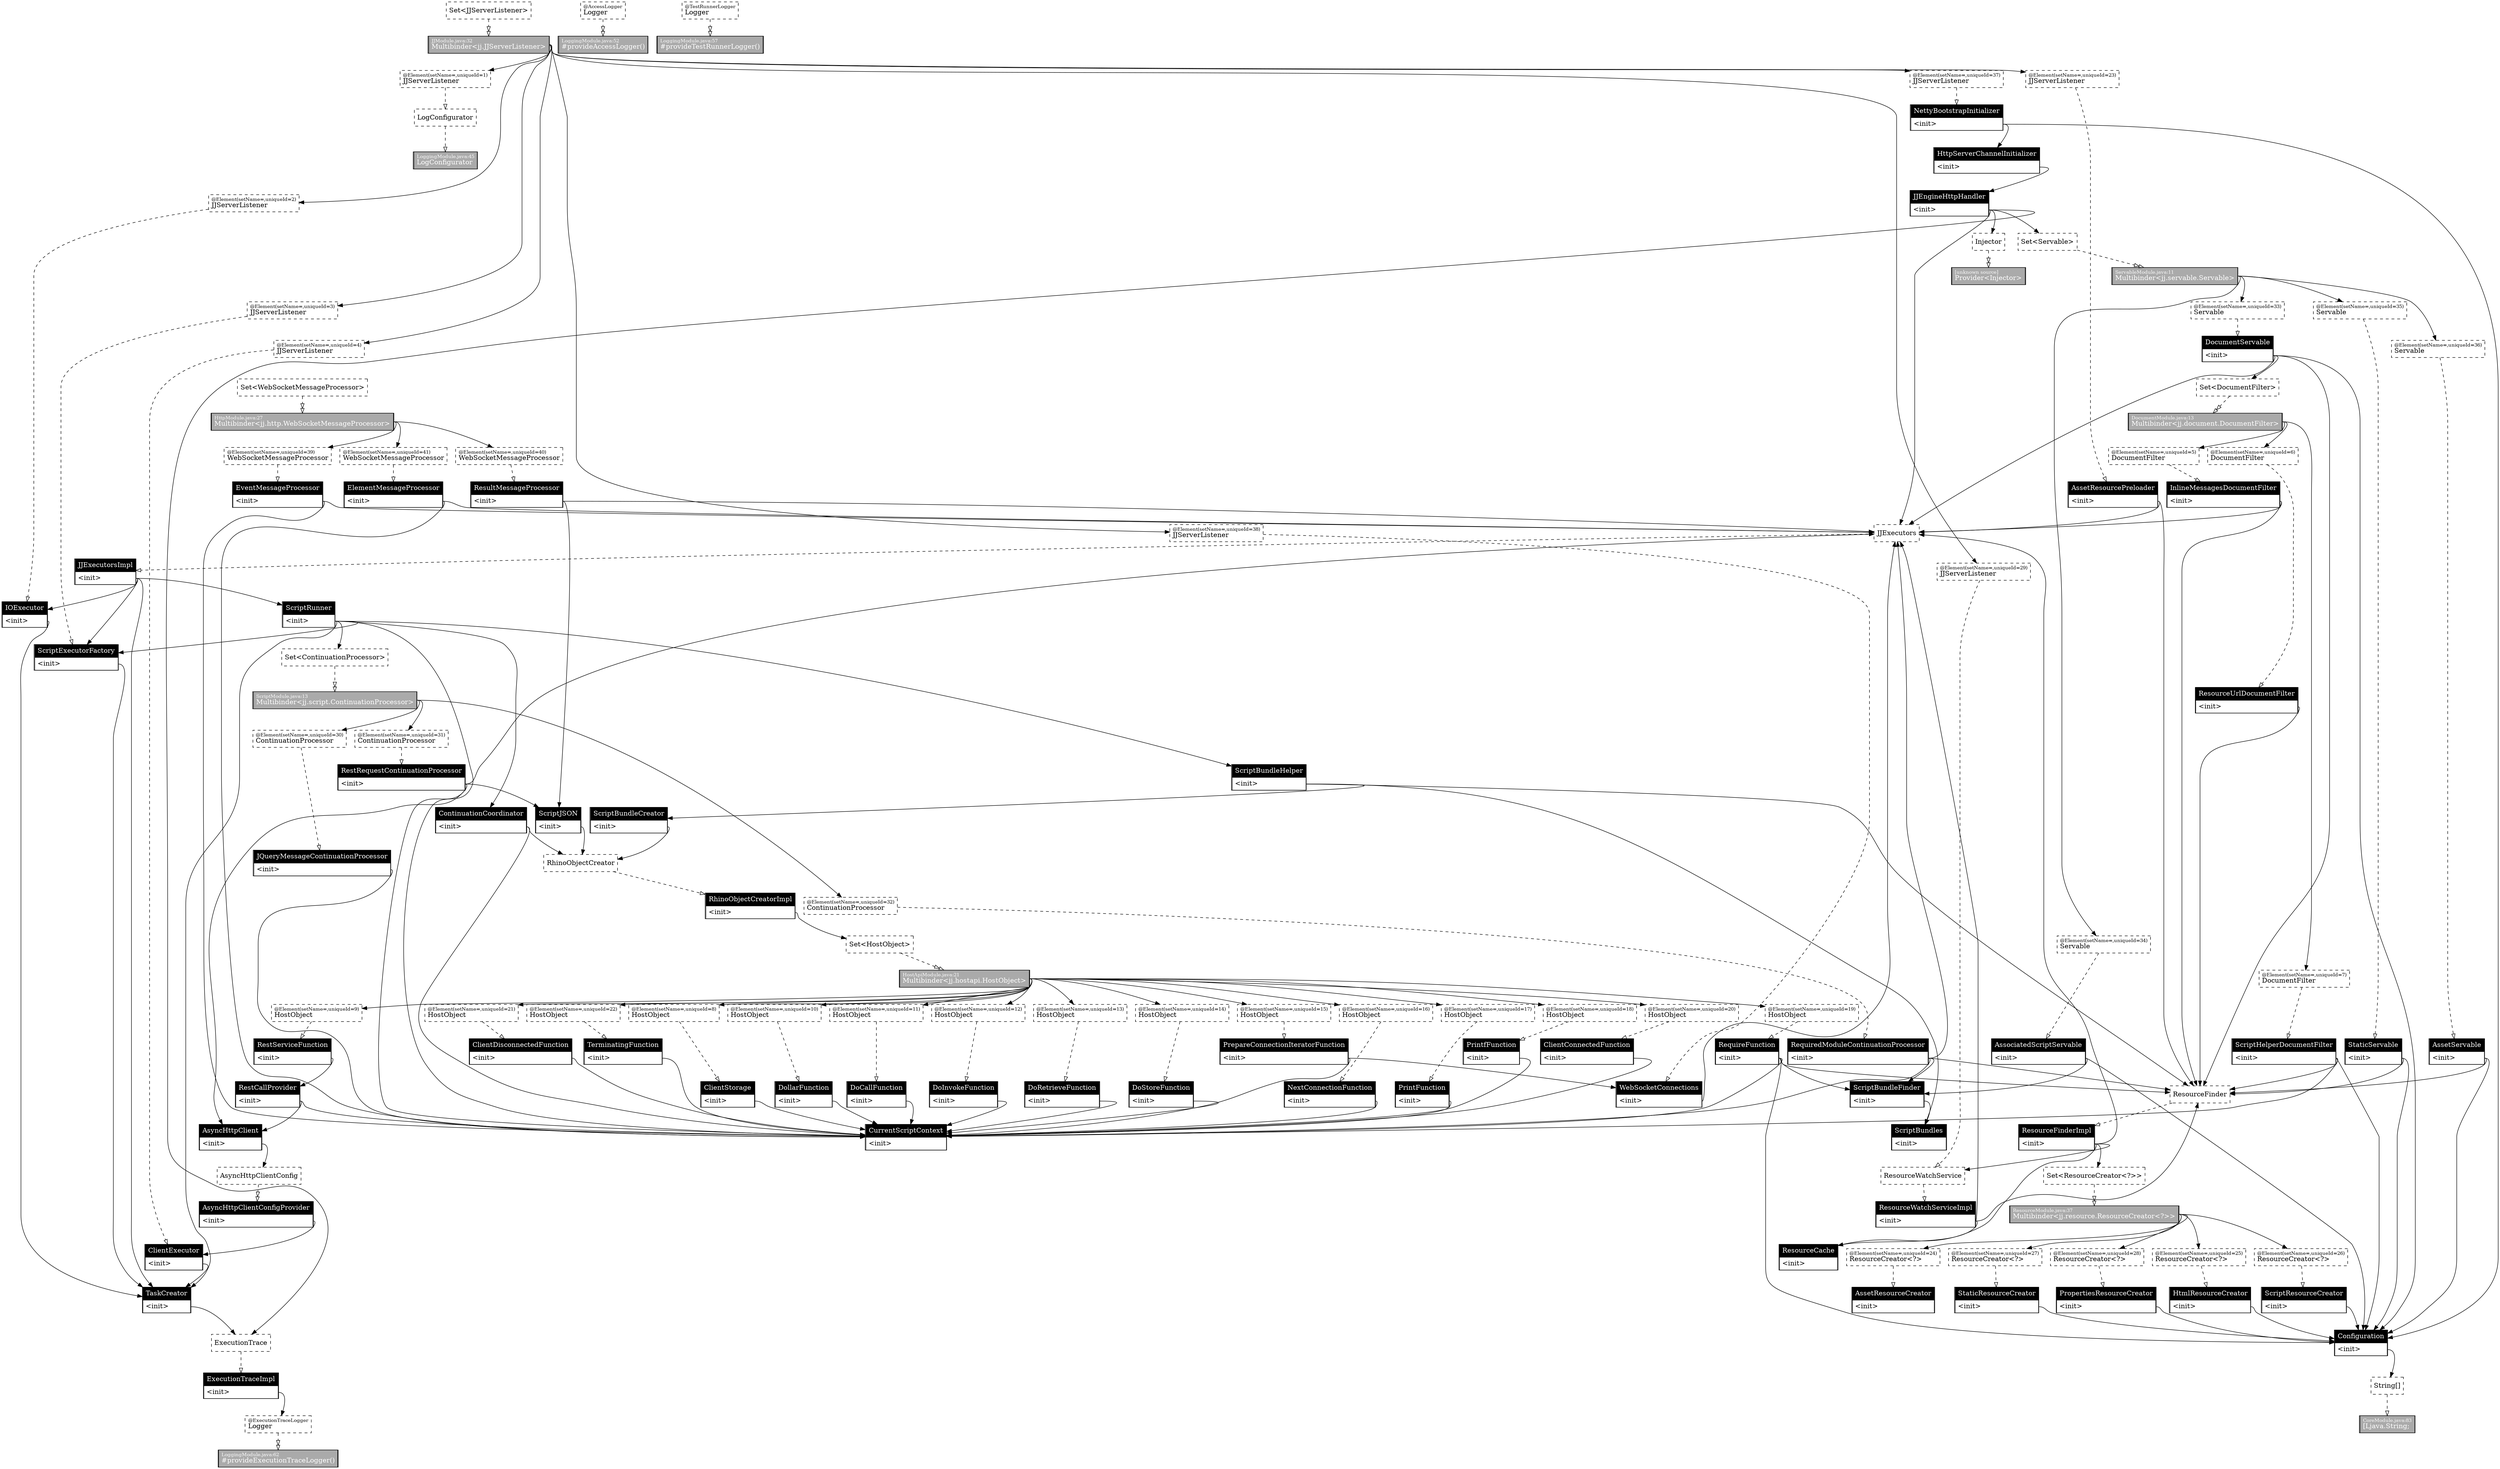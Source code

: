 digraph injector {
graph [rankdir=TB];
k_a93a0390 [style=dashed, margin="0.02,0", label=<<table cellspacing="0" cellpadding="5" cellborder="0" border="0"><tr><td align="left" port="header" bgcolor="#ffffff"><font color="#000000">LogConfigurator<br align="left"/></font></td></tr></table>>, shape=box]
i_a93a0390 [style=solid, margin="0.02,0", label=<<table cellspacing="0" cellpadding="5" cellborder="1" border="0"><tr><td align="left" port="header" bgcolor="#aaaaaa"><font color="#ffffff" point-size="10">LoggingModule.java:45<br align="left"/></font><font color="#ffffff">LogConfigurator<br align="left"/></font></td></tr></table>>, shape=box]
k_564d214e [style=dashed, margin="0.02,0", label=<<table cellspacing="0" cellpadding="5" cellborder="0" border="0"><tr><td align="left" port="header" bgcolor="#ffffff"><font color="#000000">Set&lt;JJServerListener&gt;<br align="left"/></font></td></tr></table>>, shape=box]
i_564d214e [style=solid, margin="0.02,0", label=<<table cellspacing="0" cellpadding="5" cellborder="1" border="0"><tr><td align="left" port="header" bgcolor="#aaaaaa"><font color="#ffffff" point-size="10">JJModule.java:32<br align="left"/></font><font color="#ffffff">Multibinder&lt;jj.JJServerListener&gt;<br align="left"/></font></td></tr></table>>, shape=box]
k_130bedd8 [style=dashed, margin="0.02,0", label=<<table cellspacing="0" cellpadding="5" cellborder="0" border="0"><tr><td align="left" port="header" bgcolor="#ffffff"><font color="#000000" point-size="10">@Element(setName=,uniqueId=1)<br align="left"/></font><font color="#000000">JJServerListener<br align="left"/></font></td></tr></table>>, shape=box]
k_f2434a1 [style=dashed, margin="0.02,0", label=<<table cellspacing="0" cellpadding="5" cellborder="0" border="0"><tr><td align="left" port="header" bgcolor="#ffffff"><font color="#000000" point-size="10">@AccessLogger<br align="left"/></font><font color="#000000">Logger<br align="left"/></font></td></tr></table>>, shape=box]
i_f2434a1 [style=solid, margin="0.02,0", label=<<table cellspacing="0" cellpadding="5" cellborder="1" border="0"><tr><td align="left" port="header" bgcolor="#aaaaaa"><font color="#ffffff" point-size="10">LoggingModule.java:52<br align="left"/></font><font color="#ffffff">#provideAccessLogger()<br align="left"/></font></td></tr></table>>, shape=box]
k_1f76592d [style=dashed, margin="0.02,0", label=<<table cellspacing="0" cellpadding="5" cellborder="0" border="0"><tr><td align="left" port="header" bgcolor="#ffffff"><font color="#000000" point-size="10">@TestRunnerLogger<br align="left"/></font><font color="#000000">Logger<br align="left"/></font></td></tr></table>>, shape=box]
i_1f76592d [style=solid, margin="0.02,0", label=<<table cellspacing="0" cellpadding="5" cellborder="1" border="0"><tr><td align="left" port="header" bgcolor="#aaaaaa"><font color="#ffffff" point-size="10">LoggingModule.java:57<br align="left"/></font><font color="#ffffff">#provideTestRunnerLogger()<br align="left"/></font></td></tr></table>>, shape=box]
k_a654573 [style=dashed, margin="0.02,0", label=<<table cellspacing="0" cellpadding="5" cellborder="0" border="0"><tr><td align="left" port="header" bgcolor="#ffffff"><font color="#000000" point-size="10">@ExecutionTraceLogger<br align="left"/></font><font color="#000000">Logger<br align="left"/></font></td></tr></table>>, shape=box]
i_a654573 [style=solid, margin="0.02,0", label=<<table cellspacing="0" cellpadding="5" cellborder="1" border="0"><tr><td align="left" port="header" bgcolor="#aaaaaa"><font color="#ffffff" point-size="10">LoggingModule.java:62<br align="left"/></font><font color="#ffffff">#provideExecutionTraceLogger()<br align="left"/></font></td></tr></table>>, shape=box]
k_130bee57 [style=dashed, margin="0.02,0", label=<<table cellspacing="0" cellpadding="5" cellborder="0" border="0"><tr><td align="left" port="header" bgcolor="#ffffff"><font color="#000000" point-size="10">@Element(setName=,uniqueId=2)<br align="left"/></font><font color="#000000">JJServerListener<br align="left"/></font></td></tr></table>>, shape=box]
k_130beed6 [style=dashed, margin="0.02,0", label=<<table cellspacing="0" cellpadding="5" cellborder="0" border="0"><tr><td align="left" port="header" bgcolor="#ffffff"><font color="#000000" point-size="10">@Element(setName=,uniqueId=3)<br align="left"/></font><font color="#000000">JJServerListener<br align="left"/></font></td></tr></table>>, shape=box]
k_130beb5d [style=dashed, margin="0.02,0", label=<<table cellspacing="0" cellpadding="5" cellborder="0" border="0"><tr><td align="left" port="header" bgcolor="#ffffff"><font color="#000000" point-size="10">@Element(setName=,uniqueId=4)<br align="left"/></font><font color="#000000">JJServerListener<br align="left"/></font></td></tr></table>>, shape=box]
k_a07e2d5e [style=dashed, margin="0.02,0", label=<<table cellspacing="0" cellpadding="5" cellborder="0" border="0"><tr><td align="left" port="header" bgcolor="#ffffff"><font color="#000000">String[]<br align="left"/></font></td></tr></table>>, shape=box]
i_a07e2d5e [style=solid, margin="0.02,0", label=<<table cellspacing="0" cellpadding="5" cellborder="1" border="0"><tr><td align="left" port="header" bgcolor="#aaaaaa"><font color="#ffffff" point-size="10">CoreModule.java:83<br align="left"/></font><font color="#ffffff">[Ljava.String;<br align="left"/></font></td></tr></table>>, shape=box]
k_a79a496a [style=dashed, margin="0.02,0", label=<<table cellspacing="0" cellpadding="5" cellborder="0" border="0"><tr><td align="left" port="header" bgcolor="#ffffff"><font color="#000000">ExecutionTrace<br align="left"/></font></td></tr></table>>, shape=box]
k_8c0e84a8 [style=dashed, margin="0.02,0", label=<<table cellspacing="0" cellpadding="5" cellborder="0" border="0"><tr><td align="left" port="header" bgcolor="#ffffff"><font color="#000000">JJExecutors<br align="left"/></font></td></tr></table>>, shape=box]
k_7cfbafed [style=dashed, margin="0.02,0", label=<<table cellspacing="0" cellpadding="5" cellborder="0" border="0"><tr><td align="left" port="header" bgcolor="#ffffff"><font color="#000000">AsyncHttpClientConfig<br align="left"/></font></td></tr></table>>, shape=box]
k_961f7ae0 [style=solid, margin="0.02,0", label=<<table cellspacing="0" cellpadding="5" cellborder="1" border="0"><tr><td align="left" port="header" bgcolor="#000000"><font color="#ffffff">AsyncHttpClient<br align="left"/></font></td></tr><tr><td align="left" port="m_925d2285">&lt;init&gt;</td></tr></table>>, shape=box]
k_bbc8afb [style=dashed, margin="0.02,0", label=<<table cellspacing="0" cellpadding="5" cellborder="0" border="0"><tr><td align="left" port="header" bgcolor="#ffffff"><font color="#000000">Set&lt;DocumentFilter&gt;<br align="left"/></font></td></tr></table>>, shape=box]
i_bbc8afb [style=solid, margin="0.02,0", label=<<table cellspacing="0" cellpadding="5" cellborder="1" border="0"><tr><td align="left" port="header" bgcolor="#aaaaaa"><font color="#ffffff" point-size="10">DocumentModule.java:13<br align="left"/></font><font color="#ffffff">Multibinder&lt;jj.document.DocumentFilter&gt;<br align="left"/></font></td></tr></table>>, shape=box]
k_48cf9491 [style=dashed, margin="0.02,0", label=<<table cellspacing="0" cellpadding="5" cellborder="0" border="0"><tr><td align="left" port="header" bgcolor="#ffffff"><font color="#000000" point-size="10">@Element(setName=,uniqueId=5)<br align="left"/></font><font color="#000000">DocumentFilter<br align="left"/></font></td></tr></table>>, shape=box]
k_48cf9510 [style=dashed, margin="0.02,0", label=<<table cellspacing="0" cellpadding="5" cellborder="0" border="0"><tr><td align="left" port="header" bgcolor="#ffffff"><font color="#000000" point-size="10">@Element(setName=,uniqueId=6)<br align="left"/></font><font color="#000000">DocumentFilter<br align="left"/></font></td></tr></table>>, shape=box]
k_48cf958f [style=dashed, margin="0.02,0", label=<<table cellspacing="0" cellpadding="5" cellborder="0" border="0"><tr><td align="left" port="header" bgcolor="#ffffff"><font color="#000000" point-size="10">@Element(setName=,uniqueId=7)<br align="left"/></font><font color="#000000">DocumentFilter<br align="left"/></font></td></tr></table>>, shape=box]
k_74194525 [style=dashed, margin="0.02,0", label=<<table cellspacing="0" cellpadding="5" cellborder="0" border="0"><tr><td align="left" port="header" bgcolor="#ffffff"><font color="#000000">RhinoObjectCreator<br align="left"/></font></td></tr></table>>, shape=box]
k_7b3aa474 [style=dashed, margin="0.02,0", label=<<table cellspacing="0" cellpadding="5" cellborder="0" border="0"><tr><td align="left" port="header" bgcolor="#ffffff"><font color="#000000">Set&lt;HostObject&gt;<br align="left"/></font></td></tr></table>>, shape=box]
i_7b3aa474 [style=solid, margin="0.02,0", label=<<table cellspacing="0" cellpadding="5" cellborder="1" border="0"><tr><td align="left" port="header" bgcolor="#aaaaaa"><font color="#ffffff" point-size="10">HostApiModule.java:21<br align="left"/></font><font color="#ffffff">Multibinder&lt;jj.hostapi.HostObject&gt;<br align="left"/></font></td></tr></table>>, shape=box]
k_396d6c0b [style=dashed, margin="0.02,0", label=<<table cellspacing="0" cellpadding="5" cellborder="0" border="0"><tr><td align="left" port="header" bgcolor="#ffffff"><font color="#000000" point-size="10">@Element(setName=,uniqueId=8)<br align="left"/></font><font color="#000000">HostObject<br align="left"/></font></td></tr></table>>, shape=box]
k_396d6c8a [style=dashed, margin="0.02,0", label=<<table cellspacing="0" cellpadding="5" cellborder="0" border="0"><tr><td align="left" port="header" bgcolor="#ffffff"><font color="#000000" point-size="10">@Element(setName=,uniqueId=9)<br align="left"/></font><font color="#000000">HostObject<br align="left"/></font></td></tr></table>>, shape=box]
k_396d6d09 [style=dashed, margin="0.02,0", label=<<table cellspacing="0" cellpadding="5" cellborder="0" border="0"><tr><td align="left" port="header" bgcolor="#ffffff"><font color="#000000" point-size="10">@Element(setName=,uniqueId=10)<br align="left"/></font><font color="#000000">HostObject<br align="left"/></font></td></tr></table>>, shape=box]
k_396d6d88 [style=dashed, margin="0.02,0", label=<<table cellspacing="0" cellpadding="5" cellborder="0" border="0"><tr><td align="left" port="header" bgcolor="#ffffff"><font color="#000000" point-size="10">@Element(setName=,uniqueId=11)<br align="left"/></font><font color="#000000">HostObject<br align="left"/></font></td></tr></table>>, shape=box]
k_396d6a0f [style=dashed, margin="0.02,0", label=<<table cellspacing="0" cellpadding="5" cellborder="0" border="0"><tr><td align="left" port="header" bgcolor="#ffffff"><font color="#000000" point-size="10">@Element(setName=,uniqueId=12)<br align="left"/></font><font color="#000000">HostObject<br align="left"/></font></td></tr></table>>, shape=box]
k_396d6a8e [style=dashed, margin="0.02,0", label=<<table cellspacing="0" cellpadding="5" cellborder="0" border="0"><tr><td align="left" port="header" bgcolor="#ffffff"><font color="#000000" point-size="10">@Element(setName=,uniqueId=13)<br align="left"/></font><font color="#000000">HostObject<br align="left"/></font></td></tr></table>>, shape=box]
k_396d6b0d [style=dashed, margin="0.02,0", label=<<table cellspacing="0" cellpadding="5" cellborder="0" border="0"><tr><td align="left" port="header" bgcolor="#ffffff"><font color="#000000" point-size="10">@Element(setName=,uniqueId=14)<br align="left"/></font><font color="#000000">HostObject<br align="left"/></font></td></tr></table>>, shape=box]
k_396d6b8c [style=dashed, margin="0.02,0", label=<<table cellspacing="0" cellpadding="5" cellborder="0" border="0"><tr><td align="left" port="header" bgcolor="#ffffff"><font color="#000000" point-size="10">@Element(setName=,uniqueId=15)<br align="left"/></font><font color="#000000">HostObject<br align="left"/></font></td></tr></table>>, shape=box]
k_396d77f3 [style=dashed, margin="0.02,0", label=<<table cellspacing="0" cellpadding="5" cellborder="0" border="0"><tr><td align="left" port="header" bgcolor="#ffffff"><font color="#000000" point-size="10">@Element(setName=,uniqueId=16)<br align="left"/></font><font color="#000000">HostObject<br align="left"/></font></td></tr></table>>, shape=box]
k_396d7872 [style=dashed, margin="0.02,0", label=<<table cellspacing="0" cellpadding="5" cellborder="0" border="0"><tr><td align="left" port="header" bgcolor="#ffffff"><font color="#000000" point-size="10">@Element(setName=,uniqueId=17)<br align="left"/></font><font color="#000000">HostObject<br align="left"/></font></td></tr></table>>, shape=box]
k_396d78f1 [style=dashed, margin="0.02,0", label=<<table cellspacing="0" cellpadding="5" cellborder="0" border="0"><tr><td align="left" port="header" bgcolor="#ffffff"><font color="#000000" point-size="10">@Element(setName=,uniqueId=18)<br align="left"/></font><font color="#000000">HostObject<br align="left"/></font></td></tr></table>>, shape=box]
k_396d7970 [style=dashed, margin="0.02,0", label=<<table cellspacing="0" cellpadding="5" cellborder="0" border="0"><tr><td align="left" port="header" bgcolor="#ffffff"><font color="#000000" point-size="10">@Element(setName=,uniqueId=19)<br align="left"/></font><font color="#000000">HostObject<br align="left"/></font></td></tr></table>>, shape=box]
k_396d75f7 [style=dashed, margin="0.02,0", label=<<table cellspacing="0" cellpadding="5" cellborder="0" border="0"><tr><td align="left" port="header" bgcolor="#ffffff"><font color="#000000" point-size="10">@Element(setName=,uniqueId=20)<br align="left"/></font><font color="#000000">HostObject<br align="left"/></font></td></tr></table>>, shape=box]
k_396d7676 [style=dashed, margin="0.02,0", label=<<table cellspacing="0" cellpadding="5" cellborder="0" border="0"><tr><td align="left" port="header" bgcolor="#ffffff"><font color="#000000" point-size="10">@Element(setName=,uniqueId=21)<br align="left"/></font><font color="#000000">HostObject<br align="left"/></font></td></tr></table>>, shape=box]
k_396d76f5 [style=dashed, margin="0.02,0", label=<<table cellspacing="0" cellpadding="5" cellborder="0" border="0"><tr><td align="left" port="header" bgcolor="#ffffff"><font color="#000000" point-size="10">@Element(setName=,uniqueId=22)<br align="left"/></font><font color="#000000">HostObject<br align="left"/></font></td></tr></table>>, shape=box]
k_130bf4ca [style=dashed, margin="0.02,0", label=<<table cellspacing="0" cellpadding="5" cellborder="0" border="0"><tr><td align="left" port="header" bgcolor="#ffffff"><font color="#000000" point-size="10">@Element(setName=,uniqueId=23)<br align="left"/></font><font color="#000000">JJServerListener<br align="left"/></font></td></tr></table>>, shape=box]
k_533fcd48 [style=dashed, margin="0.02,0", label=<<table cellspacing="0" cellpadding="5" cellborder="0" border="0"><tr><td align="left" port="header" bgcolor="#ffffff"><font color="#000000">Set&lt;ResourceCreator&lt;?&gt;&gt;<br align="left"/></font></td></tr></table>>, shape=box]
i_533fcd48 [style=solid, margin="0.02,0", label=<<table cellspacing="0" cellpadding="5" cellborder="1" border="0"><tr><td align="left" port="header" bgcolor="#aaaaaa"><font color="#ffffff" point-size="10">ResourceModule.java:37<br align="left"/></font><font color="#ffffff">Multibinder&lt;jj.resource.ResourceCreator&lt;?&gt;&gt;<br align="left"/></font></td></tr></table>>, shape=box]
k_954addc7 [style=dashed, margin="0.02,0", label=<<table cellspacing="0" cellpadding="5" cellborder="0" border="0"><tr><td align="left" port="header" bgcolor="#ffffff"><font color="#000000" point-size="10">@Element(setName=,uniqueId=24)<br align="left"/></font><font color="#000000">ResourceCreator&lt;?&gt;<br align="left"/></font></td></tr></table>>, shape=box]
k_954ade46 [style=dashed, margin="0.02,0", label=<<table cellspacing="0" cellpadding="5" cellborder="0" border="0"><tr><td align="left" port="header" bgcolor="#ffffff"><font color="#000000" point-size="10">@Element(setName=,uniqueId=25)<br align="left"/></font><font color="#000000">ResourceCreator&lt;?&gt;<br align="left"/></font></td></tr></table>>, shape=box]
k_954adec5 [style=dashed, margin="0.02,0", label=<<table cellspacing="0" cellpadding="5" cellborder="0" border="0"><tr><td align="left" port="header" bgcolor="#ffffff"><font color="#000000" point-size="10">@Element(setName=,uniqueId=26)<br align="left"/></font><font color="#000000">ResourceCreator&lt;?&gt;<br align="left"/></font></td></tr></table>>, shape=box]
k_954adf44 [style=dashed, margin="0.02,0", label=<<table cellspacing="0" cellpadding="5" cellborder="0" border="0"><tr><td align="left" port="header" bgcolor="#ffffff"><font color="#000000" point-size="10">@Element(setName=,uniqueId=27)<br align="left"/></font><font color="#000000">ResourceCreator&lt;?&gt;<br align="left"/></font></td></tr></table>>, shape=box]
k_954adbcb [style=dashed, margin="0.02,0", label=<<table cellspacing="0" cellpadding="5" cellborder="0" border="0"><tr><td align="left" port="header" bgcolor="#ffffff"><font color="#000000" point-size="10">@Element(setName=,uniqueId=28)<br align="left"/></font><font color="#000000">ResourceCreator&lt;?&gt;<br align="left"/></font></td></tr></table>>, shape=box]
k_5d7fa600 [style=dashed, margin="0.02,0", label=<<table cellspacing="0" cellpadding="5" cellborder="0" border="0"><tr><td align="left" port="header" bgcolor="#ffffff"><font color="#000000">ResourceFinder<br align="left"/></font></td></tr></table>>, shape=box]
k_c4db4ff7 [style=dashed, margin="0.02,0", label=<<table cellspacing="0" cellpadding="5" cellborder="0" border="0"><tr><td align="left" port="header" bgcolor="#ffffff"><font color="#000000">ResourceWatchService<br align="left"/></font></td></tr></table>>, shape=box]
k_130befd4 [style=dashed, margin="0.02,0", label=<<table cellspacing="0" cellpadding="5" cellborder="0" border="0"><tr><td align="left" port="header" bgcolor="#ffffff"><font color="#000000" point-size="10">@Element(setName=,uniqueId=29)<br align="left"/></font><font color="#000000">JJServerListener<br align="left"/></font></td></tr></table>>, shape=box]
k_98800ad1 [style=dashed, margin="0.02,0", label=<<table cellspacing="0" cellpadding="5" cellborder="0" border="0"><tr><td align="left" port="header" bgcolor="#ffffff"><font color="#000000">Set&lt;ContinuationProcessor&gt;<br align="left"/></font></td></tr></table>>, shape=box]
i_98800ad1 [style=solid, margin="0.02,0", label=<<table cellspacing="0" cellpadding="5" cellborder="1" border="0"><tr><td align="left" port="header" bgcolor="#aaaaaa"><font color="#ffffff" point-size="10">ScriptModule.java:13<br align="left"/></font><font color="#ffffff">Multibinder&lt;jj.script.ContinuationProcessor&gt;<br align="left"/></font></td></tr></table>>, shape=box]
k_591a7e52 [style=dashed, margin="0.02,0", label=<<table cellspacing="0" cellpadding="5" cellborder="0" border="0"><tr><td align="left" port="header" bgcolor="#ffffff"><font color="#000000" point-size="10">@Element(setName=,uniqueId=30)<br align="left"/></font><font color="#000000">ContinuationProcessor<br align="left"/></font></td></tr></table>>, shape=box]
k_591a7ed1 [style=dashed, margin="0.02,0", label=<<table cellspacing="0" cellpadding="5" cellborder="0" border="0"><tr><td align="left" port="header" bgcolor="#ffffff"><font color="#000000" point-size="10">@Element(setName=,uniqueId=31)<br align="left"/></font><font color="#000000">ContinuationProcessor<br align="left"/></font></td></tr></table>>, shape=box]
k_591a8b38 [style=dashed, margin="0.02,0", label=<<table cellspacing="0" cellpadding="5" cellborder="0" border="0"><tr><td align="left" port="header" bgcolor="#ffffff"><font color="#000000" point-size="10">@Element(setName=,uniqueId=32)<br align="left"/></font><font color="#000000">ContinuationProcessor<br align="left"/></font></td></tr></table>>, shape=box]
k_5a9d276 [style=dashed, margin="0.02,0", label=<<table cellspacing="0" cellpadding="5" cellborder="0" border="0"><tr><td align="left" port="header" bgcolor="#ffffff"><font color="#000000">Set&lt;Servable&gt;<br align="left"/></font></td></tr></table>>, shape=box]
i_5a9d276 [style=solid, margin="0.02,0", label=<<table cellspacing="0" cellpadding="5" cellborder="1" border="0"><tr><td align="left" port="header" bgcolor="#aaaaaa"><font color="#ffffff" point-size="10">ServableModule.java:11<br align="left"/></font><font color="#ffffff">Multibinder&lt;jj.servable.Servable&gt;<br align="left"/></font></td></tr></table>>, shape=box]
k_56c032e0 [style=dashed, margin="0.02,0", label=<<table cellspacing="0" cellpadding="5" cellborder="0" border="0"><tr><td align="left" port="header" bgcolor="#ffffff"><font color="#000000" point-size="10">@Element(setName=,uniqueId=33)<br align="left"/></font><font color="#000000">Servable<br align="left"/></font></td></tr></table>>, shape=box]
k_56c0335f [style=dashed, margin="0.02,0", label=<<table cellspacing="0" cellpadding="5" cellborder="0" border="0"><tr><td align="left" port="header" bgcolor="#ffffff"><font color="#000000" point-size="10">@Element(setName=,uniqueId=34)<br align="left"/></font><font color="#000000">Servable<br align="left"/></font></td></tr></table>>, shape=box]
k_56c033de [style=dashed, margin="0.02,0", label=<<table cellspacing="0" cellpadding="5" cellborder="0" border="0"><tr><td align="left" port="header" bgcolor="#ffffff"><font color="#000000" point-size="10">@Element(setName=,uniqueId=35)<br align="left"/></font><font color="#000000">Servable<br align="left"/></font></td></tr></table>>, shape=box]
k_56c03065 [style=dashed, margin="0.02,0", label=<<table cellspacing="0" cellpadding="5" cellborder="0" border="0"><tr><td align="left" port="header" bgcolor="#ffffff"><font color="#000000" point-size="10">@Element(setName=,uniqueId=36)<br align="left"/></font><font color="#000000">Servable<br align="left"/></font></td></tr></table>>, shape=box]
k_130bfbbc [style=dashed, margin="0.02,0", label=<<table cellspacing="0" cellpadding="5" cellborder="0" border="0"><tr><td align="left" port="header" bgcolor="#ffffff"><font color="#000000" point-size="10">@Element(setName=,uniqueId=37)<br align="left"/></font><font color="#000000">JJServerListener<br align="left"/></font></td></tr></table>>, shape=box]
k_130bfc3b [style=dashed, margin="0.02,0", label=<<table cellspacing="0" cellpadding="5" cellborder="0" border="0"><tr><td align="left" port="header" bgcolor="#ffffff"><font color="#000000" point-size="10">@Element(setName=,uniqueId=38)<br align="left"/></font><font color="#000000">JJServerListener<br align="left"/></font></td></tr></table>>, shape=box]
k_7a873e06 [style=dashed, margin="0.02,0", label=<<table cellspacing="0" cellpadding="5" cellborder="0" border="0"><tr><td align="left" port="header" bgcolor="#ffffff"><font color="#000000">Set&lt;WebSocketMessageProcessor&gt;<br align="left"/></font></td></tr></table>>, shape=box]
i_7a873e06 [style=solid, margin="0.02,0", label=<<table cellspacing="0" cellpadding="5" cellborder="1" border="0"><tr><td align="left" port="header" bgcolor="#aaaaaa"><font color="#ffffff" point-size="10">HttpModule.java:27<br align="left"/></font><font color="#ffffff">Multibinder&lt;jj.http.WebSocketMessageProcessor&gt;<br align="left"/></font></td></tr></table>>, shape=box]
k_4fd45972 [style=dashed, margin="0.02,0", label=<<table cellspacing="0" cellpadding="5" cellborder="0" border="0"><tr><td align="left" port="header" bgcolor="#ffffff"><font color="#000000" point-size="10">@Element(setName=,uniqueId=39)<br align="left"/></font><font color="#000000">WebSocketMessageProcessor<br align="left"/></font></td></tr></table>>, shape=box]
k_4fd455f9 [style=dashed, margin="0.02,0", label=<<table cellspacing="0" cellpadding="5" cellborder="0" border="0"><tr><td align="left" port="header" bgcolor="#ffffff"><font color="#000000" point-size="10">@Element(setName=,uniqueId=40)<br align="left"/></font><font color="#000000">WebSocketMessageProcessor<br align="left"/></font></td></tr></table>>, shape=box]
k_4fd45678 [style=dashed, margin="0.02,0", label=<<table cellspacing="0" cellpadding="5" cellborder="0" border="0"><tr><td align="left" port="header" bgcolor="#ffffff"><font color="#000000" point-size="10">@Element(setName=,uniqueId=41)<br align="left"/></font><font color="#000000">WebSocketMessageProcessor<br align="left"/></font></td></tr></table>>, shape=box]
k_3df2f1cd [style=solid, margin="0.02,0", label=<<table cellspacing="0" cellpadding="5" cellborder="1" border="0"><tr><td align="left" port="header" bgcolor="#000000"><font color="#ffffff">IOExecutor<br align="left"/></font></td></tr><tr><td align="left" port="m_9a972987">&lt;init&gt;</td></tr></table>>, shape=box]
k_3f73387f [style=solid, margin="0.02,0", label=<<table cellspacing="0" cellpadding="5" cellborder="1" border="0"><tr><td align="left" port="header" bgcolor="#000000"><font color="#ffffff">ScriptExecutorFactory<br align="left"/></font></td></tr><tr><td align="left" port="m_33e41a1e">&lt;init&gt;</td></tr></table>>, shape=box]
k_1df163c0 [style=solid, margin="0.02,0", label=<<table cellspacing="0" cellpadding="5" cellborder="1" border="0"><tr><td align="left" port="header" bgcolor="#000000"><font color="#ffffff">ClientExecutor<br align="left"/></font></td></tr><tr><td align="left" port="m_38c4044c">&lt;init&gt;</td></tr></table>>, shape=box]
k_a4f02f20 [style=solid, margin="0.02,0", label=<<table cellspacing="0" cellpadding="5" cellborder="1" border="0"><tr><td align="left" port="header" bgcolor="#000000"><font color="#ffffff">ExecutionTraceImpl<br align="left"/></font></td></tr><tr><td align="left" port="m_3d38645b">&lt;init&gt;</td></tr></table>>, shape=box]
k_21b06811 [style=solid, margin="0.02,0", label=<<table cellspacing="0" cellpadding="5" cellborder="1" border="0"><tr><td align="left" port="header" bgcolor="#000000"><font color="#ffffff">JJExecutorsImpl<br align="left"/></font></td></tr><tr><td align="left" port="m_3fd69232">&lt;init&gt;</td></tr></table>>, shape=box]
k_db0599b4 [style=solid, margin="0.02,0", label=<<table cellspacing="0" cellpadding="5" cellborder="1" border="0"><tr><td align="left" port="header" bgcolor="#000000"><font color="#ffffff">AsyncHttpClientConfigProvider<br align="left"/></font></td></tr><tr><td align="left" port="m_252c682d">&lt;init&gt;</td></tr></table>>, shape=box]
k_5ea113b9 [style=solid, margin="0.02,0", label=<<table cellspacing="0" cellpadding="5" cellborder="1" border="0"><tr><td align="left" port="header" bgcolor="#000000"><font color="#ffffff">InlineMessagesDocumentFilter<br align="left"/></font></td></tr><tr><td align="left" port="m_aae654bd">&lt;init&gt;</td></tr></table>>, shape=box]
k_2b34b487 [style=solid, margin="0.02,0", label=<<table cellspacing="0" cellpadding="5" cellborder="1" border="0"><tr><td align="left" port="header" bgcolor="#000000"><font color="#ffffff">ResourceUrlDocumentFilter<br align="left"/></font></td></tr><tr><td align="left" port="m_61ab498f">&lt;init&gt;</td></tr></table>>, shape=box]
k_a00a6b85 [style=solid, margin="0.02,0", label=<<table cellspacing="0" cellpadding="5" cellborder="1" border="0"><tr><td align="left" port="header" bgcolor="#000000"><font color="#ffffff">ScriptHelperDocumentFilter<br align="left"/></font></td></tr><tr><td align="left" port="m_bd661051">&lt;init&gt;</td></tr></table>>, shape=box]
k_dd0258f3 [style=solid, margin="0.02,0", label=<<table cellspacing="0" cellpadding="5" cellborder="1" border="0"><tr><td align="left" port="header" bgcolor="#000000"><font color="#ffffff">RhinoObjectCreatorImpl<br align="left"/></font></td></tr><tr><td align="left" port="m_433540a3">&lt;init&gt;</td></tr></table>>, shape=box]
k_a50fdcec [style=solid, margin="0.02,0", label=<<table cellspacing="0" cellpadding="5" cellborder="1" border="0"><tr><td align="left" port="header" bgcolor="#000000"><font color="#ffffff">ClientStorage<br align="left"/></font></td></tr><tr><td align="left" port="m_c98d8066">&lt;init&gt;</td></tr></table>>, shape=box]
k_67364a1 [style=solid, margin="0.02,0", label=<<table cellspacing="0" cellpadding="5" cellborder="1" border="0"><tr><td align="left" port="header" bgcolor="#000000"><font color="#ffffff">RestServiceFunction<br align="left"/></font></td></tr><tr><td align="left" port="m_5297b6ef">&lt;init&gt;</td></tr></table>>, shape=box]
k_3d68a96c [style=solid, margin="0.02,0", label=<<table cellspacing="0" cellpadding="5" cellborder="1" border="0"><tr><td align="left" port="header" bgcolor="#000000"><font color="#ffffff">DollarFunction<br align="left"/></font></td></tr><tr><td align="left" port="m_9a93073e">&lt;init&gt;</td></tr></table>>, shape=box]
k_b81f49d3 [style=solid, margin="0.02,0", label=<<table cellspacing="0" cellpadding="5" cellborder="1" border="0"><tr><td align="left" port="header" bgcolor="#000000"><font color="#ffffff">DoCallFunction<br align="left"/></font></td></tr><tr><td align="left" port="m_fed91f0b">&lt;init&gt;</td></tr></table>>, shape=box]
k_f9e991a1 [style=solid, margin="0.02,0", label=<<table cellspacing="0" cellpadding="5" cellborder="1" border="0"><tr><td align="left" port="header" bgcolor="#000000"><font color="#ffffff">DoInvokeFunction<br align="left"/></font></td></tr><tr><td align="left" port="m_9d4e55e5">&lt;init&gt;</td></tr></table>>, shape=box]
k_72f361c8 [style=solid, margin="0.02,0", label=<<table cellspacing="0" cellpadding="5" cellborder="1" border="0"><tr><td align="left" port="header" bgcolor="#000000"><font color="#ffffff">DoRetrieveFunction<br align="left"/></font></td></tr><tr><td align="left" port="m_3cd4c469">&lt;init&gt;</td></tr></table>>, shape=box]
k_2989eb3d [style=solid, margin="0.02,0", label=<<table cellspacing="0" cellpadding="5" cellborder="1" border="0"><tr><td align="left" port="header" bgcolor="#000000"><font color="#ffffff">DoStoreFunction<br align="left"/></font></td></tr><tr><td align="left" port="m_3529abc4">&lt;init&gt;</td></tr></table>>, shape=box]
k_4a939b87 [style=solid, margin="0.02,0", label=<<table cellspacing="0" cellpadding="5" cellborder="1" border="0"><tr><td align="left" port="header" bgcolor="#000000"><font color="#ffffff">PrepareConnectionIteratorFunction<br align="left"/></font></td></tr><tr><td align="left" port="m_e607e501">&lt;init&gt;</td></tr></table>>, shape=box]
k_6afd65c3 [style=solid, margin="0.02,0", label=<<table cellspacing="0" cellpadding="5" cellborder="1" border="0"><tr><td align="left" port="header" bgcolor="#000000"><font color="#ffffff">NextConnectionFunction<br align="left"/></font></td></tr><tr><td align="left" port="m_5f6a21b3">&lt;init&gt;</td></tr></table>>, shape=box]
k_8f1c3772 [style=solid, margin="0.02,0", label=<<table cellspacing="0" cellpadding="5" cellborder="1" border="0"><tr><td align="left" port="header" bgcolor="#000000"><font color="#ffffff">PrintFunction<br align="left"/></font></td></tr><tr><td align="left" port="m_75c6f1db">&lt;init&gt;</td></tr></table>>, shape=box]
k_a79591f1 [style=solid, margin="0.02,0", label=<<table cellspacing="0" cellpadding="5" cellborder="1" border="0"><tr><td align="left" port="header" bgcolor="#000000"><font color="#ffffff">PrintfFunction<br align="left"/></font></td></tr><tr><td align="left" port="m_3d7434db">&lt;init&gt;</td></tr></table>>, shape=box]
k_f4d279bc [style=solid, margin="0.02,0", label=<<table cellspacing="0" cellpadding="5" cellborder="1" border="0"><tr><td align="left" port="header" bgcolor="#000000"><font color="#ffffff">RequireFunction<br align="left"/></font></td></tr><tr><td align="left" port="m_ca2fd313">&lt;init&gt;</td></tr></table>>, shape=box]
k_aa92ce91 [style=solid, margin="0.02,0", label=<<table cellspacing="0" cellpadding="5" cellborder="1" border="0"><tr><td align="left" port="header" bgcolor="#000000"><font color="#ffffff">ClientConnectedFunction<br align="left"/></font></td></tr><tr><td align="left" port="m_4c8dc62c">&lt;init&gt;</td></tr></table>>, shape=box]
k_cd81e589 [style=solid, margin="0.02,0", label=<<table cellspacing="0" cellpadding="5" cellborder="1" border="0"><tr><td align="left" port="header" bgcolor="#000000"><font color="#ffffff">ClientDisconnectedFunction<br align="left"/></font></td></tr><tr><td align="left" port="m_9ef11328">&lt;init&gt;</td></tr></table>>, shape=box]
k_f01a9067 [style=solid, margin="0.02,0", label=<<table cellspacing="0" cellpadding="5" cellborder="1" border="0"><tr><td align="left" port="header" bgcolor="#000000"><font color="#ffffff">TerminatingFunction<br align="left"/></font></td></tr><tr><td align="left" port="m_dd86c48c">&lt;init&gt;</td></tr></table>>, shape=box]
k_39cdf0fd [style=solid, margin="0.02,0", label=<<table cellspacing="0" cellpadding="5" cellborder="1" border="0"><tr><td align="left" port="header" bgcolor="#000000"><font color="#ffffff">AssetResourcePreloader<br align="left"/></font></td></tr><tr><td align="left" port="m_255b044a">&lt;init&gt;</td></tr></table>>, shape=box]
k_3b923c80 [style=solid, margin="0.02,0", label=<<table cellspacing="0" cellpadding="5" cellborder="1" border="0"><tr><td align="left" port="header" bgcolor="#000000"><font color="#ffffff">AssetResourceCreator<br align="left"/></font></td></tr><tr><td align="left" port="m_7c484d00">&lt;init&gt;</td></tr></table>>, shape=box]
k_69f59b4d [style=solid, margin="0.02,0", label=<<table cellspacing="0" cellpadding="5" cellborder="1" border="0"><tr><td align="left" port="header" bgcolor="#000000"><font color="#ffffff">HtmlResourceCreator<br align="left"/></font></td></tr><tr><td align="left" port="m_c36dd501">&lt;init&gt;</td></tr></table>>, shape=box]
k_9d042605 [style=solid, margin="0.02,0", label=<<table cellspacing="0" cellpadding="5" cellborder="1" border="0"><tr><td align="left" port="header" bgcolor="#000000"><font color="#ffffff">ScriptResourceCreator<br align="left"/></font></td></tr><tr><td align="left" port="m_5a76461">&lt;init&gt;</td></tr></table>>, shape=box]
k_ad0d6f2e [style=solid, margin="0.02,0", label=<<table cellspacing="0" cellpadding="5" cellborder="1" border="0"><tr><td align="left" port="header" bgcolor="#000000"><font color="#ffffff">StaticResourceCreator<br align="left"/></font></td></tr><tr><td align="left" port="m_2060c5e">&lt;init&gt;</td></tr></table>>, shape=box]
k_54d49756 [style=solid, margin="0.02,0", label=<<table cellspacing="0" cellpadding="5" cellborder="1" border="0"><tr><td align="left" port="header" bgcolor="#000000"><font color="#ffffff">PropertiesResourceCreator<br align="left"/></font></td></tr><tr><td align="left" port="m_715e63f9">&lt;init&gt;</td></tr></table>>, shape=box]
k_33dbaf72 [style=solid, margin="0.02,0", label=<<table cellspacing="0" cellpadding="5" cellborder="1" border="0"><tr><td align="left" port="header" bgcolor="#000000"><font color="#ffffff">ResourceFinderImpl<br align="left"/></font></td></tr><tr><td align="left" port="m_6ed5f466">&lt;init&gt;</td></tr></table>>, shape=box]
k_88083081 [style=solid, margin="0.02,0", label=<<table cellspacing="0" cellpadding="5" cellborder="1" border="0"><tr><td align="left" port="header" bgcolor="#000000"><font color="#ffffff">ResourceWatchServiceImpl<br align="left"/></font></td></tr><tr><td align="left" port="m_73c6bf26">&lt;init&gt;</td></tr></table>>, shape=box]
k_4fa6c846 [style=solid, margin="0.02,0", label=<<table cellspacing="0" cellpadding="5" cellborder="1" border="0"><tr><td align="left" port="header" bgcolor="#000000"><font color="#ffffff">JQueryMessageContinuationProcessor<br align="left"/></font></td></tr><tr><td align="left" port="m_48d4b0e7">&lt;init&gt;</td></tr></table>>, shape=box]
k_4b7e2741 [style=solid, margin="0.02,0", label=<<table cellspacing="0" cellpadding="5" cellborder="1" border="0"><tr><td align="left" port="header" bgcolor="#000000"><font color="#ffffff">RestRequestContinuationProcessor<br align="left"/></font></td></tr><tr><td align="left" port="m_ff76a0f5">&lt;init&gt;</td></tr></table>>, shape=box]
k_64424d79 [style=solid, margin="0.02,0", label=<<table cellspacing="0" cellpadding="5" cellborder="1" border="0"><tr><td align="left" port="header" bgcolor="#000000"><font color="#ffffff">RequiredModuleContinuationProcessor<br align="left"/></font></td></tr><tr><td align="left" port="m_5de15b9b">&lt;init&gt;</td></tr></table>>, shape=box]
k_e24332a8 [style=solid, margin="0.02,0", label=<<table cellspacing="0" cellpadding="5" cellborder="1" border="0"><tr><td align="left" port="header" bgcolor="#000000"><font color="#ffffff">DocumentServable<br align="left"/></font></td></tr><tr><td align="left" port="m_a0172d5b">&lt;init&gt;</td></tr></table>>, shape=box]
k_a4576367 [style=solid, margin="0.02,0", label=<<table cellspacing="0" cellpadding="5" cellborder="1" border="0"><tr><td align="left" port="header" bgcolor="#000000"><font color="#ffffff">AssociatedScriptServable<br align="left"/></font></td></tr><tr><td align="left" port="m_b6762bb1">&lt;init&gt;</td></tr></table>>, shape=box]
k_277179ba [style=solid, margin="0.02,0", label=<<table cellspacing="0" cellpadding="5" cellborder="1" border="0"><tr><td align="left" port="header" bgcolor="#000000"><font color="#ffffff">StaticServable<br align="left"/></font></td></tr><tr><td align="left" port="m_77e993ae">&lt;init&gt;</td></tr></table>>, shape=box]
k_ec15745a [style=solid, margin="0.02,0", label=<<table cellspacing="0" cellpadding="5" cellborder="1" border="0"><tr><td align="left" port="header" bgcolor="#000000"><font color="#ffffff">AssetServable<br align="left"/></font></td></tr><tr><td align="left" port="m_1ead2ed0">&lt;init&gt;</td></tr></table>>, shape=box]
k_9436df93 [style=solid, margin="0.02,0", label=<<table cellspacing="0" cellpadding="5" cellborder="1" border="0"><tr><td align="left" port="header" bgcolor="#000000"><font color="#ffffff">NettyBootstrapInitializer<br align="left"/></font></td></tr><tr><td align="left" port="m_b94907fe">&lt;init&gt;</td></tr></table>>, shape=box]
k_27217928 [style=solid, margin="0.02,0", label=<<table cellspacing="0" cellpadding="5" cellborder="1" border="0"><tr><td align="left" port="header" bgcolor="#000000"><font color="#ffffff">WebSocketConnections<br align="left"/></font></td></tr><tr><td align="left" port="m_14c3186">&lt;init&gt;</td></tr></table>>, shape=box]
k_dccac480 [style=solid, margin="0.02,0", label=<<table cellspacing="0" cellpadding="5" cellborder="1" border="0"><tr><td align="left" port="header" bgcolor="#000000"><font color="#ffffff">EventMessageProcessor<br align="left"/></font></td></tr><tr><td align="left" port="m_39eebf6d">&lt;init&gt;</td></tr></table>>, shape=box]
k_6ad72f29 [style=solid, margin="0.02,0", label=<<table cellspacing="0" cellpadding="5" cellborder="1" border="0"><tr><td align="left" port="header" bgcolor="#000000"><font color="#ffffff">ResultMessageProcessor<br align="left"/></font></td></tr><tr><td align="left" port="m_2ab7cb20">&lt;init&gt;</td></tr></table>>, shape=box]
k_fb3e7400 [style=solid, margin="0.02,0", label=<<table cellspacing="0" cellpadding="5" cellborder="1" border="0"><tr><td align="left" port="header" bgcolor="#000000"><font color="#ffffff">ElementMessageProcessor<br align="left"/></font></td></tr><tr><td align="left" port="m_ef1dedcf">&lt;init&gt;</td></tr></table>>, shape=box]
k_d43eacb1 [style=solid, margin="0.02,0", label=<<table cellspacing="0" cellpadding="5" cellborder="1" border="0"><tr><td align="left" port="header" bgcolor="#000000"><font color="#ffffff">TaskCreator<br align="left"/></font></td></tr><tr><td align="left" port="m_bb431f19">&lt;init&gt;</td></tr></table>>, shape=box]
k_43fecc33 [style=solid, margin="0.02,0", label=<<table cellspacing="0" cellpadding="5" cellborder="1" border="0"><tr><td align="left" port="header" bgcolor="#000000"><font color="#ffffff">ScriptRunner<br align="left"/></font></td></tr><tr><td align="left" port="m_8f779a90">&lt;init&gt;</td></tr></table>>, shape=box]
k_ce14ccbe [style=solid, margin="0.02,0", label=<<table cellspacing="0" cellpadding="5" cellborder="1" border="0"><tr><td align="left" port="header" bgcolor="#000000"><font color="#ffffff">Configuration<br align="left"/></font></td></tr><tr><td align="left" port="m_3c06e30">&lt;init&gt;</td></tr></table>>, shape=box]
k_e8886283 [style=solid, margin="0.02,0", label=<<table cellspacing="0" cellpadding="5" cellborder="1" border="0"><tr><td align="left" port="header" bgcolor="#000000"><font color="#ffffff">CurrentScriptContext<br align="left"/></font></td></tr><tr><td align="left" port="m_66bcef20">&lt;init&gt;</td></tr></table>>, shape=box]
k_14eed2ce [style=solid, margin="0.02,0", label=<<table cellspacing="0" cellpadding="5" cellborder="1" border="0"><tr><td align="left" port="header" bgcolor="#000000"><font color="#ffffff">RestCallProvider<br align="left"/></font></td></tr><tr><td align="left" port="m_de42e06d">&lt;init&gt;</td></tr></table>>, shape=box]
k_2fafcb53 [style=solid, margin="0.02,0", label=<<table cellspacing="0" cellpadding="5" cellborder="1" border="0"><tr><td align="left" port="header" bgcolor="#000000"><font color="#ffffff">ScriptBundleFinder<br align="left"/></font></td></tr><tr><td align="left" port="m_7a7c5ea8">&lt;init&gt;</td></tr></table>>, shape=box]
k_fa58ffb [style=solid, margin="0.02,0", label=<<table cellspacing="0" cellpadding="5" cellborder="1" border="0"><tr><td align="left" port="header" bgcolor="#000000"><font color="#ffffff">ResourceCache<br align="left"/></font></td></tr><tr><td align="left" port="m_f39ce682">&lt;init&gt;</td></tr></table>>, shape=box]
k_9cad89d0 [style=solid, margin="0.02,0", label=<<table cellspacing="0" cellpadding="5" cellborder="1" border="0"><tr><td align="left" port="header" bgcolor="#000000"><font color="#ffffff">ScriptJSON<br align="left"/></font></td></tr><tr><td align="left" port="m_11c44fbd">&lt;init&gt;</td></tr></table>>, shape=box]
k_db3eb509 [style=solid, margin="0.02,0", label=<<table cellspacing="0" cellpadding="5" cellborder="1" border="0"><tr><td align="left" port="header" bgcolor="#000000"><font color="#ffffff">HttpServerChannelInitializer<br align="left"/></font></td></tr><tr><td align="left" port="m_2123b9c2">&lt;init&gt;</td></tr></table>>, shape=box]
k_6bee72b7 [style=solid, margin="0.02,0", label=<<table cellspacing="0" cellpadding="5" cellborder="1" border="0"><tr><td align="left" port="header" bgcolor="#000000"><font color="#ffffff">ContinuationCoordinator<br align="left"/></font></td></tr><tr><td align="left" port="m_7230dea4">&lt;init&gt;</td></tr></table>>, shape=box]
k_24e7ef44 [style=solid, margin="0.02,0", label=<<table cellspacing="0" cellpadding="5" cellborder="1" border="0"><tr><td align="left" port="header" bgcolor="#000000"><font color="#ffffff">ScriptBundleHelper<br align="left"/></font></td></tr><tr><td align="left" port="m_7dacf630">&lt;init&gt;</td></tr></table>>, shape=box]
k_1828d16f [style=solid, margin="0.02,0", label=<<table cellspacing="0" cellpadding="5" cellborder="1" border="0"><tr><td align="left" port="header" bgcolor="#000000"><font color="#ffffff">ScriptBundles<br align="left"/></font></td></tr><tr><td align="left" port="m_111390d1">&lt;init&gt;</td></tr></table>>, shape=box]
k_14ae5dd7 [style=solid, margin="0.02,0", label=<<table cellspacing="0" cellpadding="5" cellborder="1" border="0"><tr><td align="left" port="header" bgcolor="#000000"><font color="#ffffff">ScriptBundleCreator<br align="left"/></font></td></tr><tr><td align="left" port="m_453869ea">&lt;init&gt;</td></tr></table>>, shape=box]
k_152e6018 [style=solid, margin="0.02,0", label=<<table cellspacing="0" cellpadding="5" cellborder="1" border="0"><tr><td align="left" port="header" bgcolor="#000000"><font color="#ffffff">JJEngineHttpHandler<br align="left"/></font></td></tr><tr><td align="left" port="m_5616d728">&lt;init&gt;</td></tr></table>>, shape=box]
k_c91e99d9 [style=dashed, margin="0.02,0", label=<<table cellspacing="0" cellpadding="5" cellborder="0" border="0"><tr><td align="left" port="header" bgcolor="#ffffff"><font color="#000000">Injector<br align="left"/></font></td></tr></table>>, shape=box]
i_c91e99d9 [style=solid, margin="0.02,0", label=<<table cellspacing="0" cellpadding="5" cellborder="1" border="0"><tr><td align="left" port="header" bgcolor="#aaaaaa"><font color="#ffffff" point-size="10">[unknown source]<br align="left"/></font><font color="#ffffff">Provider&lt;Injector&gt;<br align="left"/></font></td></tr></table>>, shape=box]
k_a93a0390 -> i_a93a0390 [style=dashed, arrowtail=none, arrowhead=onormal]
k_564d214e -> i_564d214e [style=dashed, arrowtail=none, arrowhead=onormalonormal]
i_564d214e:header:e -> k_130bedd8 [style=solid, arrowtail=none, arrowhead=normal]
i_564d214e:header:e -> k_130bee57 [style=solid, arrowtail=none, arrowhead=normal]
i_564d214e:header:e -> k_130beed6 [style=solid, arrowtail=none, arrowhead=normal]
i_564d214e:header:e -> k_130beb5d [style=solid, arrowtail=none, arrowhead=normal]
i_564d214e:header:e -> k_130bf4ca [style=solid, arrowtail=none, arrowhead=normal]
i_564d214e:header:e -> k_130befd4 [style=solid, arrowtail=none, arrowhead=normal]
i_564d214e:header:e -> k_130bfbbc [style=solid, arrowtail=none, arrowhead=normal]
i_564d214e:header:e -> k_130bfc3b [style=solid, arrowtail=none, arrowhead=normal]
k_130bedd8 -> k_a93a0390 [style=dashed, arrowtail=none, arrowhead=onormal]
k_f2434a1 -> i_f2434a1 [style=dashed, arrowtail=none, arrowhead=onormalonormal]
k_1f76592d -> i_1f76592d [style=dashed, arrowtail=none, arrowhead=onormalonormal]
k_a654573 -> i_a654573 [style=dashed, arrowtail=none, arrowhead=onormalonormal]
k_130bee57 -> k_3df2f1cd [style=dashed, arrowtail=none, arrowhead=onormal]
k_130beed6 -> k_3f73387f [style=dashed, arrowtail=none, arrowhead=onormal]
k_130beb5d -> k_1df163c0 [style=dashed, arrowtail=none, arrowhead=onormal]
k_a07e2d5e -> i_a07e2d5e [style=dashed, arrowtail=none, arrowhead=onormal]
k_a79a496a -> k_a4f02f20 [style=dashed, arrowtail=none, arrowhead=onormal]
k_8c0e84a8 -> k_21b06811 [style=dashed, arrowtail=none, arrowhead=onormal]
k_7cfbafed -> k_db0599b4 [style=dashed, arrowtail=none, arrowhead=onormalonormal]
k_961f7ae0:m_925d2285:e -> k_7cfbafed [style=solid, arrowtail=none, arrowhead=normal]
k_bbc8afb -> i_bbc8afb [style=dashed, arrowtail=none, arrowhead=onormalonormal]
i_bbc8afb:header:e -> k_48cf9491 [style=solid, arrowtail=none, arrowhead=normal]
i_bbc8afb:header:e -> k_48cf9510 [style=solid, arrowtail=none, arrowhead=normal]
i_bbc8afb:header:e -> k_48cf958f [style=solid, arrowtail=none, arrowhead=normal]
k_48cf9491 -> k_5ea113b9 [style=dashed, arrowtail=none, arrowhead=onormal]
k_48cf9510 -> k_2b34b487 [style=dashed, arrowtail=none, arrowhead=onormal]
k_48cf958f -> k_a00a6b85 [style=dashed, arrowtail=none, arrowhead=onormal]
k_74194525 -> k_dd0258f3 [style=dashed, arrowtail=none, arrowhead=onormal]
k_7b3aa474 -> i_7b3aa474 [style=dashed, arrowtail=none, arrowhead=onormalonormal]
i_7b3aa474:header:e -> k_396d6c0b [style=solid, arrowtail=none, arrowhead=normal]
i_7b3aa474:header:e -> k_396d6c8a [style=solid, arrowtail=none, arrowhead=normal]
i_7b3aa474:header:e -> k_396d6d09 [style=solid, arrowtail=none, arrowhead=normal]
i_7b3aa474:header:e -> k_396d6d88 [style=solid, arrowtail=none, arrowhead=normal]
i_7b3aa474:header:e -> k_396d6a0f [style=solid, arrowtail=none, arrowhead=normal]
i_7b3aa474:header:e -> k_396d6a8e [style=solid, arrowtail=none, arrowhead=normal]
i_7b3aa474:header:e -> k_396d6b0d [style=solid, arrowtail=none, arrowhead=normal]
i_7b3aa474:header:e -> k_396d6b8c [style=solid, arrowtail=none, arrowhead=normal]
i_7b3aa474:header:e -> k_396d77f3 [style=solid, arrowtail=none, arrowhead=normal]
i_7b3aa474:header:e -> k_396d7872 [style=solid, arrowtail=none, arrowhead=normal]
i_7b3aa474:header:e -> k_396d78f1 [style=solid, arrowtail=none, arrowhead=normal]
i_7b3aa474:header:e -> k_396d7970 [style=solid, arrowtail=none, arrowhead=normal]
i_7b3aa474:header:e -> k_396d75f7 [style=solid, arrowtail=none, arrowhead=normal]
i_7b3aa474:header:e -> k_396d7676 [style=solid, arrowtail=none, arrowhead=normal]
i_7b3aa474:header:e -> k_396d76f5 [style=solid, arrowtail=none, arrowhead=normal]
k_396d6c0b -> k_a50fdcec [style=dashed, arrowtail=none, arrowhead=onormal]
k_396d6c8a -> k_67364a1 [style=dashed, arrowtail=none, arrowhead=onormal]
k_396d6d09 -> k_3d68a96c [style=dashed, arrowtail=none, arrowhead=onormal]
k_396d6d88 -> k_b81f49d3 [style=dashed, arrowtail=none, arrowhead=onormal]
k_396d6a0f -> k_f9e991a1 [style=dashed, arrowtail=none, arrowhead=onormal]
k_396d6a8e -> k_72f361c8 [style=dashed, arrowtail=none, arrowhead=onormal]
k_396d6b0d -> k_2989eb3d [style=dashed, arrowtail=none, arrowhead=onormal]
k_396d6b8c -> k_4a939b87 [style=dashed, arrowtail=none, arrowhead=onormal]
k_396d77f3 -> k_6afd65c3 [style=dashed, arrowtail=none, arrowhead=onormal]
k_396d7872 -> k_8f1c3772 [style=dashed, arrowtail=none, arrowhead=onormal]
k_396d78f1 -> k_a79591f1 [style=dashed, arrowtail=none, arrowhead=onormal]
k_396d7970 -> k_f4d279bc [style=dashed, arrowtail=none, arrowhead=onormal]
k_396d75f7 -> k_aa92ce91 [style=dashed, arrowtail=none, arrowhead=onormal]
k_396d7676 -> k_cd81e589 [style=dashed, arrowtail=none, arrowhead=onormal]
k_396d76f5 -> k_f01a9067 [style=dashed, arrowtail=none, arrowhead=onormal]
k_130bf4ca -> k_39cdf0fd [style=dashed, arrowtail=none, arrowhead=onormal]
k_533fcd48 -> i_533fcd48 [style=dashed, arrowtail=none, arrowhead=onormalonormal]
i_533fcd48:header:e -> k_954addc7 [style=solid, arrowtail=none, arrowhead=normal]
i_533fcd48:header:e -> k_954ade46 [style=solid, arrowtail=none, arrowhead=normal]
i_533fcd48:header:e -> k_954adec5 [style=solid, arrowtail=none, arrowhead=normal]
i_533fcd48:header:e -> k_954adf44 [style=solid, arrowtail=none, arrowhead=normal]
i_533fcd48:header:e -> k_954adbcb [style=solid, arrowtail=none, arrowhead=normal]
k_954addc7 -> k_3b923c80 [style=dashed, arrowtail=none, arrowhead=onormal]
k_954ade46 -> k_69f59b4d [style=dashed, arrowtail=none, arrowhead=onormal]
k_954adec5 -> k_9d042605 [style=dashed, arrowtail=none, arrowhead=onormal]
k_954adf44 -> k_ad0d6f2e [style=dashed, arrowtail=none, arrowhead=onormal]
k_954adbcb -> k_54d49756 [style=dashed, arrowtail=none, arrowhead=onormal]
k_5d7fa600 -> k_33dbaf72 [style=dashed, arrowtail=none, arrowhead=onormal]
k_c4db4ff7 -> k_88083081 [style=dashed, arrowtail=none, arrowhead=onormal]
k_130befd4 -> k_c4db4ff7 [style=dashed, arrowtail=none, arrowhead=onormal]
k_98800ad1 -> i_98800ad1 [style=dashed, arrowtail=none, arrowhead=onormalonormal]
i_98800ad1:header:e -> k_591a7e52 [style=solid, arrowtail=none, arrowhead=normal]
i_98800ad1:header:e -> k_591a7ed1 [style=solid, arrowtail=none, arrowhead=normal]
i_98800ad1:header:e -> k_591a8b38 [style=solid, arrowtail=none, arrowhead=normal]
k_591a7e52 -> k_4fa6c846 [style=dashed, arrowtail=none, arrowhead=onormal]
k_591a7ed1 -> k_4b7e2741 [style=dashed, arrowtail=none, arrowhead=onormal]
k_591a8b38 -> k_64424d79 [style=dashed, arrowtail=none, arrowhead=onormal]
k_5a9d276 -> i_5a9d276 [style=dashed, arrowtail=none, arrowhead=onormalonormal]
i_5a9d276:header:e -> k_56c032e0 [style=solid, arrowtail=none, arrowhead=normal]
i_5a9d276:header:e -> k_56c0335f [style=solid, arrowtail=none, arrowhead=normal]
i_5a9d276:header:e -> k_56c033de [style=solid, arrowtail=none, arrowhead=normal]
i_5a9d276:header:e -> k_56c03065 [style=solid, arrowtail=none, arrowhead=normal]
k_56c032e0 -> k_e24332a8 [style=dashed, arrowtail=none, arrowhead=onormal]
k_56c0335f -> k_a4576367 [style=dashed, arrowtail=none, arrowhead=onormal]
k_56c033de -> k_277179ba [style=dashed, arrowtail=none, arrowhead=onormal]
k_56c03065 -> k_ec15745a [style=dashed, arrowtail=none, arrowhead=onormal]
k_130bfbbc -> k_9436df93 [style=dashed, arrowtail=none, arrowhead=onormal]
k_130bfc3b -> k_27217928 [style=dashed, arrowtail=none, arrowhead=onormal]
k_7a873e06 -> i_7a873e06 [style=dashed, arrowtail=none, arrowhead=onormalonormal]
i_7a873e06:header:e -> k_4fd45972 [style=solid, arrowtail=none, arrowhead=normal]
i_7a873e06:header:e -> k_4fd455f9 [style=solid, arrowtail=none, arrowhead=normal]
i_7a873e06:header:e -> k_4fd45678 [style=solid, arrowtail=none, arrowhead=normal]
k_4fd45972 -> k_dccac480 [style=dashed, arrowtail=none, arrowhead=onormal]
k_4fd455f9 -> k_6ad72f29 [style=dashed, arrowtail=none, arrowhead=onormal]
k_4fd45678 -> k_fb3e7400 [style=dashed, arrowtail=none, arrowhead=onormal]
k_3df2f1cd:m_9a972987:e -> k_d43eacb1 [style=solid, arrowtail=none, arrowhead=normal]
k_3f73387f:m_33e41a1e:e -> k_d43eacb1 [style=solid, arrowtail=none, arrowhead=normal]
k_1df163c0:m_38c4044c:e -> k_d43eacb1 [style=solid, arrowtail=none, arrowhead=normal]
k_a4f02f20:m_3d38645b:e -> k_a654573 [style=solid, arrowtail=none, arrowhead=normal]
k_21b06811:m_3fd69232:e -> k_d43eacb1 [style=solid, arrowtail=none, arrowhead=normal]
k_21b06811:m_3fd69232:e -> k_43fecc33 [style=solid, arrowtail=none, arrowhead=normal]
k_21b06811:m_3fd69232:e -> k_3df2f1cd [style=solid, arrowtail=none, arrowhead=normal]
k_21b06811:m_3fd69232:e -> k_3f73387f [style=solid, arrowtail=none, arrowhead=normal]
k_db0599b4:m_252c682d:e -> k_1df163c0 [style=solid, arrowtail=none, arrowhead=normal]
k_5ea113b9:m_aae654bd:e -> k_5d7fa600 [style=solid, arrowtail=none, arrowhead=normal]
k_5ea113b9:m_aae654bd:e -> k_8c0e84a8 [style=solid, arrowtail=none, arrowhead=normal]
k_2b34b487:m_61ab498f:e -> k_5d7fa600 [style=solid, arrowtail=none, arrowhead=normal]
k_a00a6b85:m_bd661051:e -> k_ce14ccbe [style=solid, arrowtail=none, arrowhead=normal]
k_a00a6b85:m_bd661051:e -> k_e8886283 [style=solid, arrowtail=none, arrowhead=normal]
k_a00a6b85:m_bd661051:e -> k_5d7fa600 [style=solid, arrowtail=none, arrowhead=normal]
k_dd0258f3:m_433540a3:e -> k_7b3aa474 [style=solid, arrowtail=none, arrowhead=normal]
k_a50fdcec:m_c98d8066:e -> k_e8886283 [style=solid, arrowtail=none, arrowhead=normal]
k_67364a1:m_5297b6ef:e -> k_14eed2ce [style=solid, arrowtail=none, arrowhead=normal]
k_3d68a96c:m_9a93073e:e -> k_e8886283 [style=solid, arrowtail=none, arrowhead=normal]
k_b81f49d3:m_fed91f0b:e -> k_e8886283 [style=solid, arrowtail=none, arrowhead=normal]
k_f9e991a1:m_9d4e55e5:e -> k_e8886283 [style=solid, arrowtail=none, arrowhead=normal]
k_72f361c8:m_3cd4c469:e -> k_e8886283 [style=solid, arrowtail=none, arrowhead=normal]
k_2989eb3d:m_3529abc4:e -> k_e8886283 [style=solid, arrowtail=none, arrowhead=normal]
k_4a939b87:m_e607e501:e -> k_e8886283 [style=solid, arrowtail=none, arrowhead=normal]
k_4a939b87:m_e607e501:e -> k_27217928 [style=solid, arrowtail=none, arrowhead=normal]
k_6afd65c3:m_5f6a21b3:e -> k_e8886283 [style=solid, arrowtail=none, arrowhead=normal]
k_8f1c3772:m_75c6f1db:e -> k_e8886283 [style=solid, arrowtail=none, arrowhead=normal]
k_a79591f1:m_3d7434db:e -> k_e8886283 [style=solid, arrowtail=none, arrowhead=normal]
k_f4d279bc:m_ca2fd313:e -> k_ce14ccbe [style=solid, arrowtail=none, arrowhead=normal]
k_f4d279bc:m_ca2fd313:e -> k_e8886283 [style=solid, arrowtail=none, arrowhead=normal]
k_f4d279bc:m_ca2fd313:e -> k_2fafcb53 [style=solid, arrowtail=none, arrowhead=normal]
k_f4d279bc:m_ca2fd313:e -> k_5d7fa600 [style=solid, arrowtail=none, arrowhead=normal]
k_aa92ce91:m_4c8dc62c:e -> k_e8886283 [style=solid, arrowtail=none, arrowhead=normal]
k_cd81e589:m_9ef11328:e -> k_e8886283 [style=solid, arrowtail=none, arrowhead=normal]
k_f01a9067:m_dd86c48c:e -> k_e8886283 [style=solid, arrowtail=none, arrowhead=normal]
k_39cdf0fd:m_255b044a:e -> k_5d7fa600 [style=solid, arrowtail=none, arrowhead=normal]
k_39cdf0fd:m_255b044a:e -> k_8c0e84a8 [style=solid, arrowtail=none, arrowhead=normal]
k_69f59b4d:m_c36dd501:e -> k_ce14ccbe [style=solid, arrowtail=none, arrowhead=normal]
k_9d042605:m_5a76461:e -> k_ce14ccbe [style=solid, arrowtail=none, arrowhead=normal]
k_ad0d6f2e:m_2060c5e:e -> k_ce14ccbe [style=solid, arrowtail=none, arrowhead=normal]
k_54d49756:m_715e63f9:e -> k_ce14ccbe [style=solid, arrowtail=none, arrowhead=normal]
k_33dbaf72:m_6ed5f466:e -> k_fa58ffb [style=solid, arrowtail=none, arrowhead=normal]
k_33dbaf72:m_6ed5f466:e -> k_533fcd48 [style=solid, arrowtail=none, arrowhead=normal]
k_33dbaf72:m_6ed5f466:e -> k_c4db4ff7 [style=solid, arrowtail=none, arrowhead=normal]
k_33dbaf72:m_6ed5f466:e -> k_8c0e84a8 [style=solid, arrowtail=none, arrowhead=normal]
k_88083081:m_73c6bf26:e -> k_fa58ffb [style=solid, arrowtail=none, arrowhead=normal]
k_88083081:m_73c6bf26:e -> k_5d7fa600 [style=solid, arrowtail=none, arrowhead=normal]
k_88083081:m_73c6bf26:e -> k_8c0e84a8 [style=solid, arrowtail=none, arrowhead=normal]
k_4fa6c846:m_48d4b0e7:e -> k_e8886283 [style=solid, arrowtail=none, arrowhead=normal]
k_4b7e2741:m_ff76a0f5:e -> k_e8886283 [style=solid, arrowtail=none, arrowhead=normal]
k_4b7e2741:m_ff76a0f5:e -> k_961f7ae0 [style=solid, arrowtail=none, arrowhead=normal]
k_4b7e2741:m_ff76a0f5:e -> k_8c0e84a8 [style=solid, arrowtail=none, arrowhead=normal]
k_4b7e2741:m_ff76a0f5:e -> k_9cad89d0 [style=solid, arrowtail=none, arrowhead=normal]
k_64424d79:m_5de15b9b:e -> k_e8886283 [style=solid, arrowtail=none, arrowhead=normal]
k_64424d79:m_5de15b9b:e -> k_8c0e84a8 [style=solid, arrowtail=none, arrowhead=normal]
k_64424d79:m_5de15b9b:e -> k_5d7fa600 [style=solid, arrowtail=none, arrowhead=normal]
k_64424d79:m_5de15b9b:e -> k_2fafcb53 [style=solid, arrowtail=none, arrowhead=normal]
k_e24332a8:m_a0172d5b:e -> k_ce14ccbe [style=solid, arrowtail=none, arrowhead=normal]
k_e24332a8:m_a0172d5b:e -> k_5d7fa600 [style=solid, arrowtail=none, arrowhead=normal]
k_e24332a8:m_a0172d5b:e -> k_8c0e84a8 [style=solid, arrowtail=none, arrowhead=normal]
k_e24332a8:m_a0172d5b:e -> k_bbc8afb [style=solid, arrowtail=none, arrowhead=normal]
k_a4576367:m_b6762bb1:e -> k_ce14ccbe [style=solid, arrowtail=none, arrowhead=normal]
k_a4576367:m_b6762bb1:e -> k_2fafcb53 [style=solid, arrowtail=none, arrowhead=normal]
k_277179ba:m_77e993ae:e -> k_ce14ccbe [style=solid, arrowtail=none, arrowhead=normal]
k_277179ba:m_77e993ae:e -> k_5d7fa600 [style=solid, arrowtail=none, arrowhead=normal]
k_ec15745a:m_1ead2ed0:e -> k_ce14ccbe [style=solid, arrowtail=none, arrowhead=normal]
k_ec15745a:m_1ead2ed0:e -> k_5d7fa600 [style=solid, arrowtail=none, arrowhead=normal]
k_9436df93:m_b94907fe:e -> k_db3eb509 [style=solid, arrowtail=none, arrowhead=normal]
k_9436df93:m_b94907fe:e -> k_ce14ccbe [style=solid, arrowtail=none, arrowhead=normal]
k_27217928:m_14c3186:e -> k_8c0e84a8 [style=solid, arrowtail=none, arrowhead=normal]
k_dccac480:m_39eebf6d:e -> k_8c0e84a8 [style=solid, arrowtail=none, arrowhead=normal]
k_dccac480:m_39eebf6d:e -> k_e8886283 [style=solid, arrowtail=none, arrowhead=normal]
k_6ad72f29:m_2ab7cb20:e -> k_8c0e84a8 [style=solid, arrowtail=none, arrowhead=normal]
k_6ad72f29:m_2ab7cb20:e -> k_9cad89d0 [style=solid, arrowtail=none, arrowhead=normal]
k_fb3e7400:m_ef1dedcf:e -> k_8c0e84a8 [style=solid, arrowtail=none, arrowhead=normal]
k_fb3e7400:m_ef1dedcf:e -> k_e8886283 [style=solid, arrowtail=none, arrowhead=normal]
k_d43eacb1:m_bb431f19:e -> k_a79a496a [style=solid, arrowtail=none, arrowhead=normal]
k_43fecc33:m_8f779a90:e -> k_24e7ef44 [style=solid, arrowtail=none, arrowhead=normal]
k_43fecc33:m_8f779a90:e -> k_6bee72b7 [style=solid, arrowtail=none, arrowhead=normal]
k_43fecc33:m_8f779a90:e -> k_e8886283 [style=solid, arrowtail=none, arrowhead=normal]
k_43fecc33:m_8f779a90:e -> k_d43eacb1 [style=solid, arrowtail=none, arrowhead=normal]
k_43fecc33:m_8f779a90:e -> k_3f73387f [style=solid, arrowtail=none, arrowhead=normal]
k_43fecc33:m_8f779a90:e -> k_98800ad1 [style=solid, arrowtail=none, arrowhead=normal]
k_ce14ccbe:m_3c06e30:e -> k_a07e2d5e [style=solid, arrowtail=none, arrowhead=normal]
k_14eed2ce:m_de42e06d:e -> k_961f7ae0 [style=solid, arrowtail=none, arrowhead=normal]
k_14eed2ce:m_de42e06d:e -> k_e8886283 [style=solid, arrowtail=none, arrowhead=normal]
k_2fafcb53:m_7a7c5ea8:e -> k_1828d16f [style=solid, arrowtail=none, arrowhead=normal]
k_9cad89d0:m_11c44fbd:e -> k_74194525 [style=solid, arrowtail=none, arrowhead=normal]
k_db3eb509:m_2123b9c2:e -> k_152e6018 [style=solid, arrowtail=none, arrowhead=normal]
k_6bee72b7:m_7230dea4:e -> k_74194525 [style=solid, arrowtail=none, arrowhead=normal]
k_6bee72b7:m_7230dea4:e -> k_e8886283 [style=solid, arrowtail=none, arrowhead=normal]
k_24e7ef44:m_7dacf630:e -> k_5d7fa600 [style=solid, arrowtail=none, arrowhead=normal]
k_24e7ef44:m_7dacf630:e -> k_1828d16f [style=solid, arrowtail=none, arrowhead=normal]
k_24e7ef44:m_7dacf630:e -> k_14ae5dd7 [style=solid, arrowtail=none, arrowhead=normal]
k_14ae5dd7:m_453869ea:e -> k_74194525 [style=solid, arrowtail=none, arrowhead=normal]
k_152e6018:m_5616d728:e -> k_8c0e84a8 [style=solid, arrowtail=none, arrowhead=normal]
k_152e6018:m_5616d728:e -> k_5a9d276 [style=solid, arrowtail=none, arrowhead=normal]
k_152e6018:m_5616d728:e -> k_c91e99d9 [style=solid, arrowtail=none, arrowhead=normal]
k_152e6018:m_5616d728:e -> k_a79a496a [style=solid, arrowtail=none, arrowhead=normal]
k_c91e99d9 -> i_c91e99d9 [style=dashed, arrowtail=none, arrowhead=onormalonormal]
}
